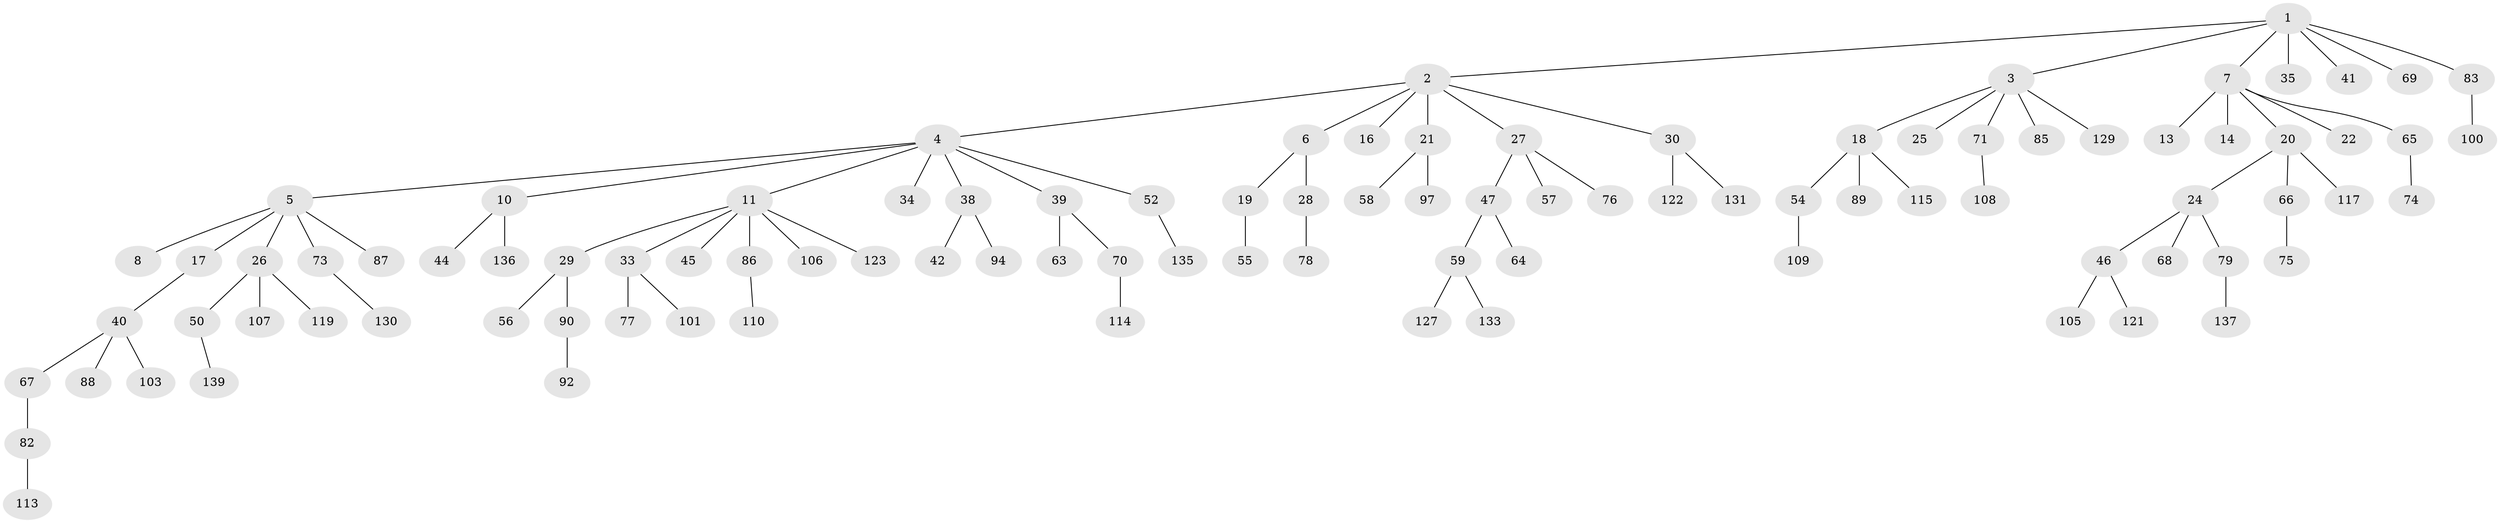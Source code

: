 // original degree distribution, {6: 0.02112676056338028, 4: 0.09154929577464789, 8: 0.007042253521126761, 3: 0.1056338028169014, 2: 0.2887323943661972, 5: 0.014084507042253521, 1: 0.47183098591549294}
// Generated by graph-tools (version 1.1) at 2025/11/02/27/25 16:11:27]
// undirected, 99 vertices, 98 edges
graph export_dot {
graph [start="1"]
  node [color=gray90,style=filled];
  1 [super="+61"];
  2 [super="+9"];
  3 [super="+15"];
  4 [super="+23"];
  5 [super="+84"];
  6;
  7 [super="+12"];
  8 [super="+126"];
  10 [super="+93"];
  11 [super="+31"];
  13;
  14;
  16 [super="+134"];
  17 [super="+36"];
  18 [super="+37"];
  19 [super="+51"];
  20;
  21 [super="+32"];
  22;
  24 [super="+43"];
  25;
  26 [super="+80"];
  27 [super="+138"];
  28 [super="+112"];
  29 [super="+60"];
  30;
  33 [super="+53"];
  34 [super="+48"];
  35;
  38;
  39 [super="+62"];
  40 [super="+49"];
  41;
  42 [super="+104"];
  44;
  45;
  46 [super="+81"];
  47 [super="+120"];
  50 [super="+124"];
  52;
  54;
  55;
  56 [super="+98"];
  57 [super="+111"];
  58;
  59 [super="+125"];
  63;
  64;
  65;
  66;
  67;
  68 [super="+91"];
  69;
  70 [super="+72"];
  71 [super="+95"];
  73;
  74;
  75;
  76 [super="+128"];
  77;
  78;
  79 [super="+118"];
  82;
  83 [super="+96"];
  85 [super="+99"];
  86;
  87 [super="+140"];
  88;
  89;
  90;
  92 [super="+142"];
  94;
  97;
  100 [super="+102"];
  101 [super="+141"];
  103 [super="+116"];
  105;
  106;
  107;
  108;
  109 [super="+132"];
  110;
  113;
  114;
  115;
  117;
  119;
  121;
  122;
  123;
  127;
  129;
  130;
  131;
  133;
  135;
  136;
  137;
  139;
  1 -- 2;
  1 -- 3;
  1 -- 7;
  1 -- 35;
  1 -- 41;
  1 -- 83;
  1 -- 69;
  2 -- 4;
  2 -- 6;
  2 -- 21;
  2 -- 30;
  2 -- 16;
  2 -- 27;
  3 -- 18;
  3 -- 25;
  3 -- 129;
  3 -- 85;
  3 -- 71;
  4 -- 5;
  4 -- 10;
  4 -- 11;
  4 -- 34;
  4 -- 38;
  4 -- 52;
  4 -- 39;
  5 -- 8;
  5 -- 17;
  5 -- 26;
  5 -- 73;
  5 -- 87;
  6 -- 19;
  6 -- 28;
  7 -- 20;
  7 -- 65;
  7 -- 22;
  7 -- 13;
  7 -- 14;
  10 -- 44;
  10 -- 136;
  11 -- 29;
  11 -- 86;
  11 -- 123;
  11 -- 33;
  11 -- 106;
  11 -- 45;
  17 -- 40;
  18 -- 89;
  18 -- 115;
  18 -- 54;
  19 -- 55;
  20 -- 24;
  20 -- 66;
  20 -- 117;
  21 -- 58;
  21 -- 97;
  24 -- 46;
  24 -- 79;
  24 -- 68;
  26 -- 50;
  26 -- 107;
  26 -- 119;
  27 -- 47;
  27 -- 57;
  27 -- 76;
  28 -- 78;
  29 -- 56;
  29 -- 90;
  30 -- 122;
  30 -- 131;
  33 -- 77;
  33 -- 101;
  38 -- 42;
  38 -- 94;
  39 -- 63;
  39 -- 70;
  40 -- 67;
  40 -- 88;
  40 -- 103;
  46 -- 105;
  46 -- 121;
  47 -- 59;
  47 -- 64;
  50 -- 139;
  52 -- 135;
  54 -- 109;
  59 -- 127;
  59 -- 133;
  65 -- 74;
  66 -- 75;
  67 -- 82;
  70 -- 114;
  71 -- 108;
  73 -- 130;
  79 -- 137;
  82 -- 113;
  83 -- 100;
  86 -- 110;
  90 -- 92;
}
